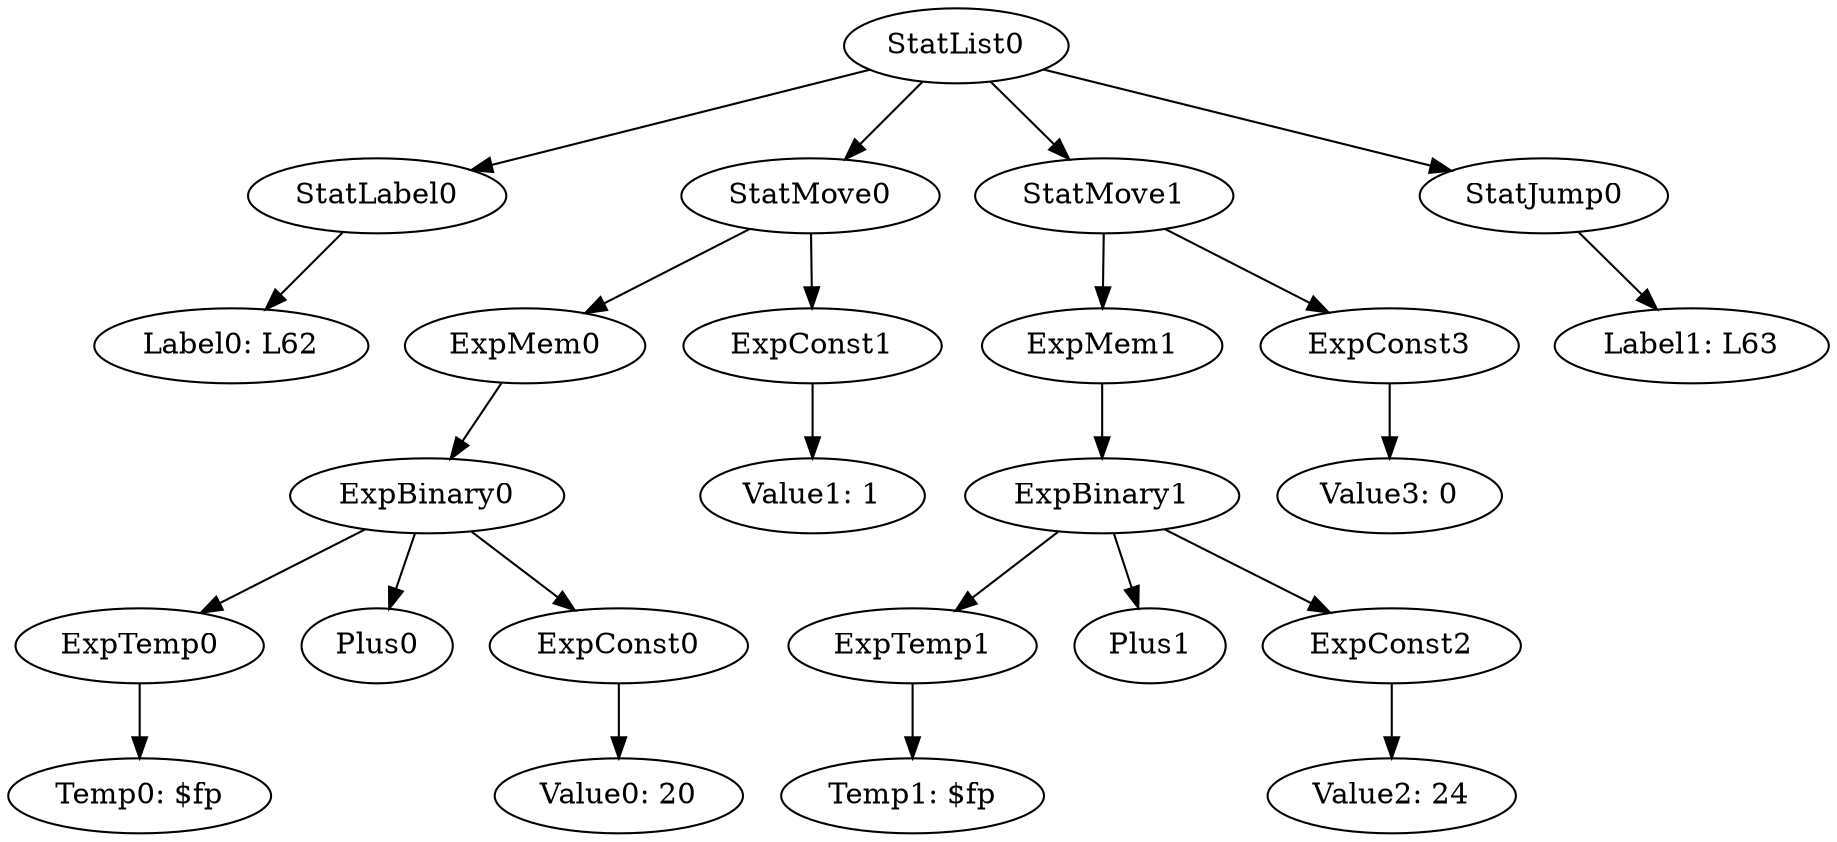 digraph {
	ordering = out;
	StatJump0 -> "Label1: L63";
	ExpConst3 -> "Value3: 0";
	ExpConst2 -> "Value2: 24";
	ExpBinary0 -> ExpTemp0;
	ExpBinary0 -> Plus0;
	ExpBinary0 -> ExpConst0;
	StatMove0 -> ExpMem0;
	StatMove0 -> ExpConst1;
	ExpTemp0 -> "Temp0: $fp";
	StatList0 -> StatLabel0;
	StatList0 -> StatMove0;
	StatList0 -> StatMove1;
	StatList0 -> StatJump0;
	StatLabel0 -> "Label0: L62";
	ExpMem1 -> ExpBinary1;
	ExpConst0 -> "Value0: 20";
	StatMove1 -> ExpMem1;
	StatMove1 -> ExpConst3;
	ExpConst1 -> "Value1: 1";
	ExpMem0 -> ExpBinary0;
	ExpBinary1 -> ExpTemp1;
	ExpBinary1 -> Plus1;
	ExpBinary1 -> ExpConst2;
	ExpTemp1 -> "Temp1: $fp";
}

